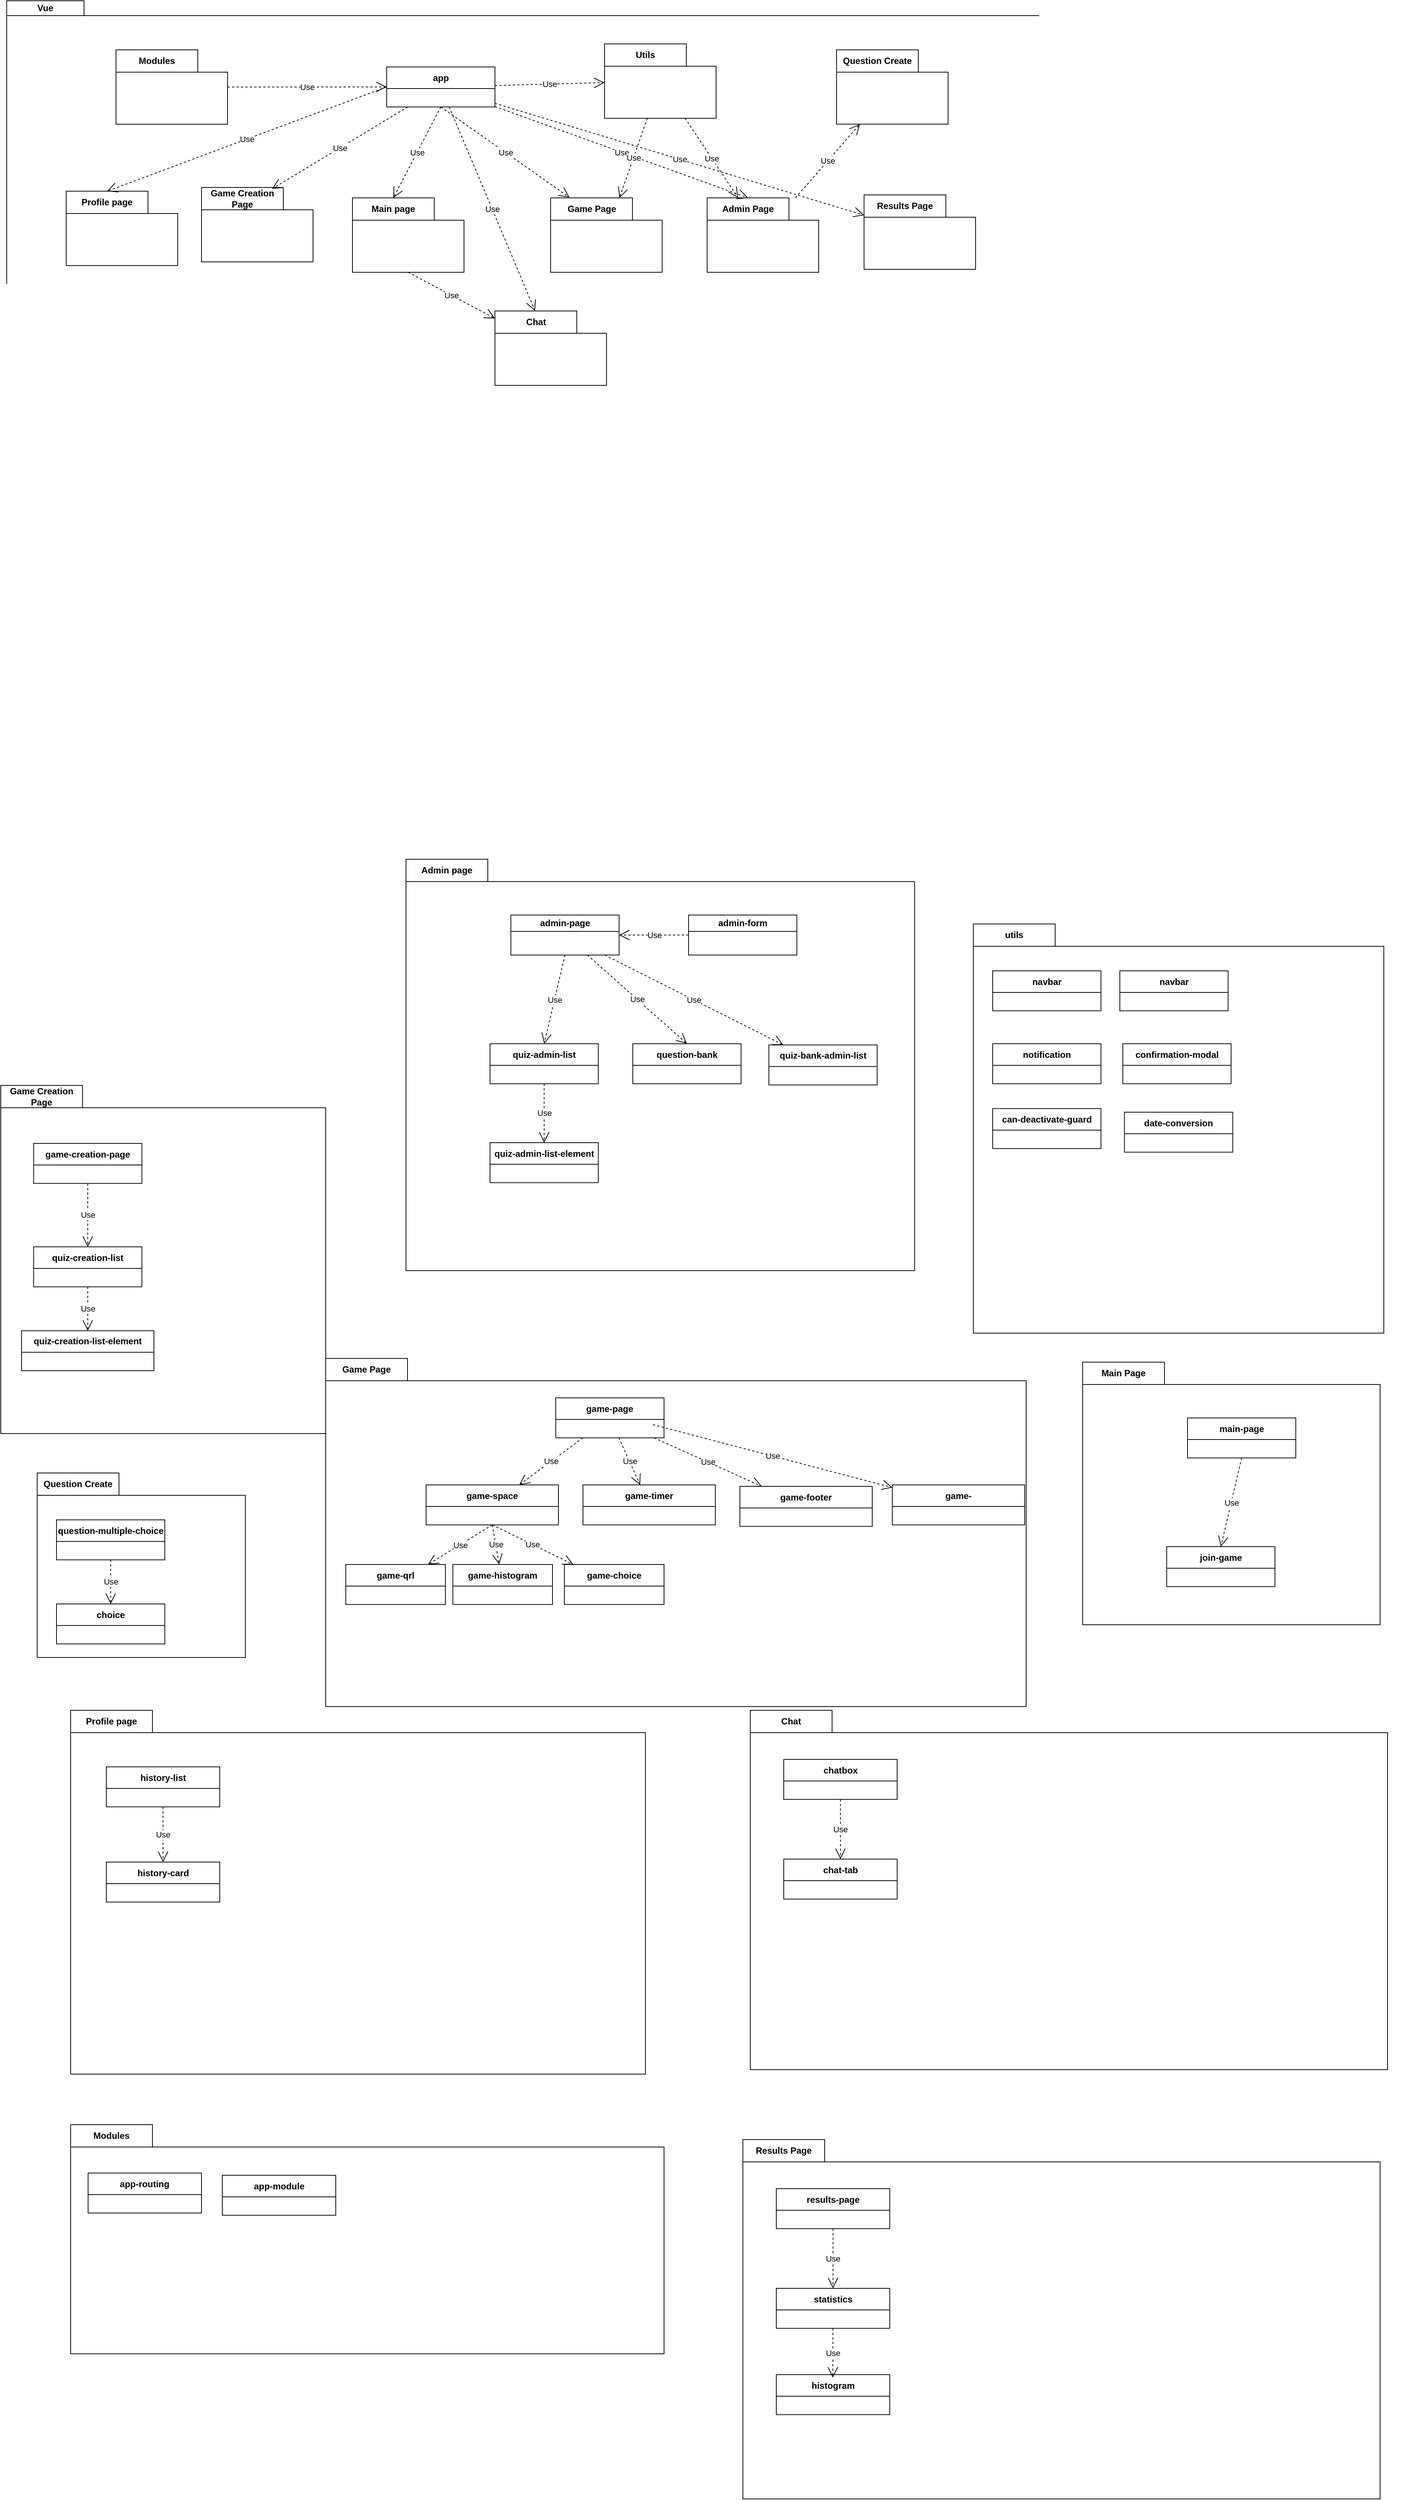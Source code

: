 <mxfile version="26.0.7">
  <diagram name="Page-1" id="VTYZQ3nmU_APvNgn6u0N">
    <mxGraphModel dx="2908" dy="1115" grid="0" gridSize="10" guides="1" tooltips="1" connect="1" arrows="1" fold="1" page="1" pageScale="1" pageWidth="5000" pageHeight="5000" math="0" shadow="0">
      <root>
        <mxCell id="0" />
        <mxCell id="1" parent="0" />
        <mxCell id="GFmlvdIAoADpp2P9gEfs-1" value="Vue" style="shape=folder;fontStyle=1;tabWidth=104;tabHeight=20;tabPosition=left;html=1;boundedLbl=1;labelInHeader=1;container=1;collapsible=0;whiteSpace=wrap;strokeColor=default;recursiveResize=0;" parent="1" vertex="1">
          <mxGeometry x="13" y="62" width="1580" height="770" as="geometry" />
        </mxCell>
        <mxCell id="GFmlvdIAoADpp2P9gEfs-47" value="Main page" style="shape=folder;fontStyle=1;tabWidth=110;tabHeight=30;tabPosition=left;html=1;boundedLbl=1;labelInHeader=1;container=1;collapsible=0;whiteSpace=wrap;" parent="GFmlvdIAoADpp2P9gEfs-1" vertex="1">
          <mxGeometry x="465" y="265" width="150" height="100" as="geometry" />
        </mxCell>
        <mxCell id="GFmlvdIAoADpp2P9gEfs-48" value="" style="html=1;strokeColor=none;resizeWidth=1;resizeHeight=1;fillColor=none;part=1;connectable=0;allowArrows=0;deletable=0;whiteSpace=wrap;" parent="GFmlvdIAoADpp2P9gEfs-47" vertex="1">
          <mxGeometry width="150" height="70" relative="1" as="geometry">
            <mxPoint y="30" as="offset" />
          </mxGeometry>
        </mxCell>
        <mxCell id="GFmlvdIAoADpp2P9gEfs-49" value="Admin Page" style="shape=folder;fontStyle=1;tabWidth=110;tabHeight=30;tabPosition=left;html=1;boundedLbl=1;labelInHeader=1;container=1;collapsible=0;whiteSpace=wrap;" parent="GFmlvdIAoADpp2P9gEfs-1" vertex="1">
          <mxGeometry x="942" y="265" width="150" height="100" as="geometry" />
        </mxCell>
        <mxCell id="GFmlvdIAoADpp2P9gEfs-50" value="" style="html=1;strokeColor=none;resizeWidth=1;resizeHeight=1;fillColor=none;part=1;connectable=0;allowArrows=0;deletable=0;whiteSpace=wrap;" parent="GFmlvdIAoADpp2P9gEfs-49" vertex="1">
          <mxGeometry width="150" height="70" relative="1" as="geometry">
            <mxPoint y="30" as="offset" />
          </mxGeometry>
        </mxCell>
        <mxCell id="GFmlvdIAoADpp2P9gEfs-56" value="app" style="swimlane;fontStyle=1;align=center;verticalAlign=middle;childLayout=stackLayout;horizontal=1;startSize=29;horizontalStack=0;resizeParent=1;resizeParentMax=0;resizeLast=0;collapsible=0;marginBottom=0;html=1;whiteSpace=wrap;" parent="GFmlvdIAoADpp2P9gEfs-1" vertex="1">
          <mxGeometry x="511" y="89" width="145.62" height="53.74" as="geometry" />
        </mxCell>
        <mxCell id="GFmlvdIAoADpp2P9gEfs-66" value="Use" style="endArrow=open;endSize=12;dashed=1;html=1;rounded=0;exitX=0.5;exitY=1;exitDx=0;exitDy=0;entryX=0;entryY=0;entryDx=55;entryDy=0;entryPerimeter=0;" parent="GFmlvdIAoADpp2P9gEfs-1" source="GFmlvdIAoADpp2P9gEfs-56" target="GFmlvdIAoADpp2P9gEfs-47" edge="1">
          <mxGeometry width="160" relative="1" as="geometry">
            <mxPoint x="361" y="341" as="sourcePoint" />
            <mxPoint x="521" y="341" as="targetPoint" />
          </mxGeometry>
        </mxCell>
        <mxCell id="GFmlvdIAoADpp2P9gEfs-68" value="Use" style="endArrow=open;endSize=12;dashed=1;html=1;rounded=0;entryX=0;entryY=0;entryDx=55;entryDy=0;entryPerimeter=0;" parent="GFmlvdIAoADpp2P9gEfs-1" source="GFmlvdIAoADpp2P9gEfs-56" target="GFmlvdIAoADpp2P9gEfs-49" edge="1">
          <mxGeometry width="160" relative="1" as="geometry">
            <mxPoint x="585" y="144" as="sourcePoint" />
            <mxPoint x="825" y="275" as="targetPoint" />
          </mxGeometry>
        </mxCell>
        <mxCell id="GFmlvdIAoADpp2P9gEfs-82" value="Utils" style="shape=folder;fontStyle=1;tabWidth=110;tabHeight=30;tabPosition=left;html=1;boundedLbl=1;labelInHeader=1;container=1;collapsible=0;whiteSpace=wrap;" parent="GFmlvdIAoADpp2P9gEfs-1" vertex="1">
          <mxGeometry x="804" y="58" width="150" height="100" as="geometry" />
        </mxCell>
        <mxCell id="GFmlvdIAoADpp2P9gEfs-83" value="" style="html=1;strokeColor=none;resizeWidth=1;resizeHeight=1;fillColor=none;part=1;connectable=0;allowArrows=0;deletable=0;whiteSpace=wrap;" parent="GFmlvdIAoADpp2P9gEfs-82" vertex="1">
          <mxGeometry width="150" height="70" relative="1" as="geometry">
            <mxPoint y="30" as="offset" />
          </mxGeometry>
        </mxCell>
        <mxCell id="GFmlvdIAoADpp2P9gEfs-87" value="Use" style="endArrow=open;endSize=12;dashed=1;html=1;rounded=0;" parent="GFmlvdIAoADpp2P9gEfs-1" source="GFmlvdIAoADpp2P9gEfs-56" target="GFmlvdIAoADpp2P9gEfs-82" edge="1">
          <mxGeometry width="160" relative="1" as="geometry">
            <mxPoint x="825" y="141" as="sourcePoint" />
            <mxPoint x="1165" y="264" as="targetPoint" />
          </mxGeometry>
        </mxCell>
        <mxCell id="GFmlvdIAoADpp2P9gEfs-88" value="Use" style="endArrow=open;endSize=12;dashed=1;html=1;rounded=0;" parent="GFmlvdIAoADpp2P9gEfs-1" source="GFmlvdIAoADpp2P9gEfs-82" target="GFmlvdIAoADpp2P9gEfs-49" edge="1">
          <mxGeometry width="160" relative="1" as="geometry">
            <mxPoint x="1160" y="207" as="sourcePoint" />
            <mxPoint x="1395" y="213" as="targetPoint" />
          </mxGeometry>
        </mxCell>
        <mxCell id="GFmlvdIAoADpp2P9gEfs-90" value="Question Create" style="shape=folder;fontStyle=1;tabWidth=110;tabHeight=30;tabPosition=left;html=1;boundedLbl=1;labelInHeader=1;container=1;collapsible=0;whiteSpace=wrap;" parent="GFmlvdIAoADpp2P9gEfs-1" vertex="1">
          <mxGeometry x="1116" y="66" width="150" height="99.87" as="geometry" />
        </mxCell>
        <mxCell id="GFmlvdIAoADpp2P9gEfs-91" value="" style="html=1;strokeColor=none;resizeWidth=1;resizeHeight=1;fillColor=none;part=1;connectable=0;allowArrows=0;deletable=0;whiteSpace=wrap;" parent="GFmlvdIAoADpp2P9gEfs-90" vertex="1">
          <mxGeometry width="150" height="69.909" relative="1" as="geometry">
            <mxPoint y="30" as="offset" />
          </mxGeometry>
        </mxCell>
        <mxCell id="GFmlvdIAoADpp2P9gEfs-92" value="Use" style="endArrow=open;endSize=12;dashed=1;html=1;rounded=0;" parent="GFmlvdIAoADpp2P9gEfs-1" source="GFmlvdIAoADpp2P9gEfs-49" target="GFmlvdIAoADpp2P9gEfs-90" edge="1">
          <mxGeometry width="160" relative="1" as="geometry">
            <mxPoint x="922" y="168" as="sourcePoint" />
            <mxPoint x="994" y="275" as="targetPoint" />
          </mxGeometry>
        </mxCell>
        <mxCell id="GFmlvdIAoADpp2P9gEfs-101" value="Game Creation Page" style="shape=folder;fontStyle=1;tabWidth=110;tabHeight=30;tabPosition=left;html=1;boundedLbl=1;labelInHeader=1;container=1;collapsible=0;whiteSpace=wrap;" parent="GFmlvdIAoADpp2P9gEfs-1" vertex="1">
          <mxGeometry x="262" y="251" width="150" height="100" as="geometry" />
        </mxCell>
        <mxCell id="GFmlvdIAoADpp2P9gEfs-102" value="" style="html=1;strokeColor=none;resizeWidth=1;resizeHeight=1;fillColor=none;part=1;connectable=0;allowArrows=0;deletable=0;whiteSpace=wrap;" parent="GFmlvdIAoADpp2P9gEfs-101" vertex="1">
          <mxGeometry width="150" height="70" relative="1" as="geometry">
            <mxPoint y="30" as="offset" />
          </mxGeometry>
        </mxCell>
        <mxCell id="GFmlvdIAoADpp2P9gEfs-103" value="Use" style="endArrow=open;endSize=12;dashed=1;html=1;rounded=0;entryX=0.633;entryY=0.018;entryDx=0;entryDy=0;entryPerimeter=0;" parent="GFmlvdIAoADpp2P9gEfs-1" source="GFmlvdIAoADpp2P9gEfs-56" target="GFmlvdIAoADpp2P9gEfs-101" edge="1">
          <mxGeometry width="160" relative="1" as="geometry">
            <mxPoint x="594" y="153" as="sourcePoint" />
            <mxPoint x="774" y="278" as="targetPoint" />
          </mxGeometry>
        </mxCell>
        <mxCell id="GFmlvdIAoADpp2P9gEfs-109" value="Game Page" style="shape=folder;fontStyle=1;tabWidth=110;tabHeight=30;tabPosition=left;html=1;boundedLbl=1;labelInHeader=1;container=1;collapsible=0;whiteSpace=wrap;" parent="GFmlvdIAoADpp2P9gEfs-1" vertex="1">
          <mxGeometry x="731.5" y="265" width="150" height="100" as="geometry" />
        </mxCell>
        <mxCell id="GFmlvdIAoADpp2P9gEfs-110" value="" style="html=1;strokeColor=none;resizeWidth=1;resizeHeight=1;fillColor=none;part=1;connectable=0;allowArrows=0;deletable=0;whiteSpace=wrap;" parent="GFmlvdIAoADpp2P9gEfs-109" vertex="1">
          <mxGeometry width="150" height="70" relative="1" as="geometry">
            <mxPoint y="30" as="offset" />
          </mxGeometry>
        </mxCell>
        <mxCell id="GFmlvdIAoADpp2P9gEfs-112" value="Use" style="endArrow=open;endSize=12;dashed=1;html=1;rounded=0;" parent="GFmlvdIAoADpp2P9gEfs-1" source="GFmlvdIAoADpp2P9gEfs-82" target="GFmlvdIAoADpp2P9gEfs-109" edge="1">
          <mxGeometry width="160" relative="1" as="geometry">
            <mxPoint x="610" y="148" as="sourcePoint" />
            <mxPoint x="767" y="274" as="targetPoint" />
          </mxGeometry>
        </mxCell>
        <mxCell id="GFmlvdIAoADpp2P9gEfs-111" value="Use" style="endArrow=open;endSize=12;dashed=1;html=1;rounded=0;entryX=0.169;entryY=-0.006;entryDx=0;entryDy=0;entryPerimeter=0;exitX=0.5;exitY=1;exitDx=0;exitDy=0;" parent="GFmlvdIAoADpp2P9gEfs-1" source="GFmlvdIAoADpp2P9gEfs-56" target="GFmlvdIAoADpp2P9gEfs-109" edge="1">
          <mxGeometry width="160" relative="1" as="geometry">
            <mxPoint x="421" y="-195" as="sourcePoint" />
            <mxPoint x="828" y="-58" as="targetPoint" />
          </mxGeometry>
        </mxCell>
        <mxCell id="8kQ3t3BOulMbd9fAXTqf-4" value="Profile page" style="shape=folder;fontStyle=1;tabWidth=110;tabHeight=30;tabPosition=left;html=1;boundedLbl=1;labelInHeader=1;container=1;collapsible=0;whiteSpace=wrap;" vertex="1" parent="GFmlvdIAoADpp2P9gEfs-1">
          <mxGeometry x="80" y="256" width="150" height="100" as="geometry" />
        </mxCell>
        <mxCell id="8kQ3t3BOulMbd9fAXTqf-5" value="" style="html=1;strokeColor=none;resizeWidth=1;resizeHeight=1;fillColor=none;part=1;connectable=0;allowArrows=0;deletable=0;whiteSpace=wrap;" vertex="1" parent="8kQ3t3BOulMbd9fAXTqf-4">
          <mxGeometry width="150" height="70" relative="1" as="geometry">
            <mxPoint y="30" as="offset" />
          </mxGeometry>
        </mxCell>
        <mxCell id="8kQ3t3BOulMbd9fAXTqf-8" value="Use" style="endArrow=open;endSize=12;dashed=1;html=1;rounded=0;exitX=0;exitY=0.5;exitDx=0;exitDy=0;entryX=0;entryY=0;entryDx=55;entryDy=0;entryPerimeter=0;" edge="1" parent="GFmlvdIAoADpp2P9gEfs-1" source="GFmlvdIAoADpp2P9gEfs-56" target="8kQ3t3BOulMbd9fAXTqf-4">
          <mxGeometry width="160" relative="1" as="geometry">
            <mxPoint x="231" y="272" as="sourcePoint" />
            <mxPoint x="391" y="272" as="targetPoint" />
          </mxGeometry>
        </mxCell>
        <mxCell id="8kQ3t3BOulMbd9fAXTqf-20" value="Chat" style="shape=folder;fontStyle=1;tabWidth=110;tabHeight=30;tabPosition=left;html=1;boundedLbl=1;labelInHeader=1;container=1;collapsible=0;whiteSpace=wrap;" vertex="1" parent="GFmlvdIAoADpp2P9gEfs-1">
          <mxGeometry x="656.62" y="417" width="150" height="100" as="geometry" />
        </mxCell>
        <mxCell id="8kQ3t3BOulMbd9fAXTqf-21" value="" style="html=1;strokeColor=none;resizeWidth=1;resizeHeight=1;fillColor=none;part=1;connectable=0;allowArrows=0;deletable=0;whiteSpace=wrap;" vertex="1" parent="8kQ3t3BOulMbd9fAXTqf-20">
          <mxGeometry width="150" height="70" relative="1" as="geometry">
            <mxPoint y="30" as="offset" />
          </mxGeometry>
        </mxCell>
        <mxCell id="8kQ3t3BOulMbd9fAXTqf-22" value="Use" style="endArrow=open;endSize=12;dashed=1;html=1;rounded=0;" edge="1" parent="GFmlvdIAoADpp2P9gEfs-1" source="GFmlvdIAoADpp2P9gEfs-56" target="8kQ3t3BOulMbd9fAXTqf-20">
          <mxGeometry width="160" relative="1" as="geometry">
            <mxPoint x="461" y="250" as="sourcePoint" />
            <mxPoint x="621" y="250" as="targetPoint" />
          </mxGeometry>
        </mxCell>
        <mxCell id="8kQ3t3BOulMbd9fAXTqf-23" value="Use" style="endArrow=open;endSize=12;dashed=1;html=1;rounded=0;exitX=0.5;exitY=1;exitDx=0;exitDy=0;exitPerimeter=0;" edge="1" parent="GFmlvdIAoADpp2P9gEfs-1" source="GFmlvdIAoADpp2P9gEfs-47" target="8kQ3t3BOulMbd9fAXTqf-20">
          <mxGeometry width="160" relative="1" as="geometry">
            <mxPoint x="461" y="250" as="sourcePoint" />
            <mxPoint x="621" y="250" as="targetPoint" />
          </mxGeometry>
        </mxCell>
        <mxCell id="8kQ3t3BOulMbd9fAXTqf-38" value="Modules" style="shape=folder;fontStyle=1;tabWidth=110;tabHeight=30;tabPosition=left;html=1;boundedLbl=1;labelInHeader=1;container=1;collapsible=0;whiteSpace=wrap;" vertex="1" parent="GFmlvdIAoADpp2P9gEfs-1">
          <mxGeometry x="147" y="66" width="150" height="100" as="geometry" />
        </mxCell>
        <mxCell id="8kQ3t3BOulMbd9fAXTqf-39" value="" style="html=1;strokeColor=none;resizeWidth=1;resizeHeight=1;fillColor=none;part=1;connectable=0;allowArrows=0;deletable=0;whiteSpace=wrap;" vertex="1" parent="8kQ3t3BOulMbd9fAXTqf-38">
          <mxGeometry width="150" height="70" relative="1" as="geometry">
            <mxPoint y="30" as="offset" />
          </mxGeometry>
        </mxCell>
        <mxCell id="8kQ3t3BOulMbd9fAXTqf-40" value="Use" style="endArrow=open;endSize=12;dashed=1;html=1;rounded=0;" edge="1" parent="GFmlvdIAoADpp2P9gEfs-1" source="8kQ3t3BOulMbd9fAXTqf-38" target="GFmlvdIAoADpp2P9gEfs-56">
          <mxGeometry width="160" relative="1" as="geometry">
            <mxPoint x="521" y="126" as="sourcePoint" />
            <mxPoint x="145" y="266" as="targetPoint" />
          </mxGeometry>
        </mxCell>
        <mxCell id="8kQ3t3BOulMbd9fAXTqf-51" value="Results Page" style="shape=folder;fontStyle=1;tabWidth=110;tabHeight=30;tabPosition=left;html=1;boundedLbl=1;labelInHeader=1;container=1;collapsible=0;whiteSpace=wrap;" vertex="1" parent="GFmlvdIAoADpp2P9gEfs-1">
          <mxGeometry x="1153" y="261" width="150" height="100" as="geometry" />
        </mxCell>
        <mxCell id="8kQ3t3BOulMbd9fAXTqf-52" value="" style="html=1;strokeColor=none;resizeWidth=1;resizeHeight=1;fillColor=none;part=1;connectable=0;allowArrows=0;deletable=0;whiteSpace=wrap;" vertex="1" parent="8kQ3t3BOulMbd9fAXTqf-51">
          <mxGeometry width="150" height="70" relative="1" as="geometry">
            <mxPoint y="30" as="offset" />
          </mxGeometry>
        </mxCell>
        <mxCell id="8kQ3t3BOulMbd9fAXTqf-53" value="Use" style="endArrow=open;endSize=12;dashed=1;html=1;rounded=0;" edge="1" parent="GFmlvdIAoADpp2P9gEfs-1" source="GFmlvdIAoADpp2P9gEfs-56" target="8kQ3t3BOulMbd9fAXTqf-51">
          <mxGeometry width="160" relative="1" as="geometry">
            <mxPoint x="667" y="152" as="sourcePoint" />
            <mxPoint x="1007" y="275" as="targetPoint" />
          </mxGeometry>
        </mxCell>
        <mxCell id="GFmlvdIAoADpp2P9gEfs-51" value="Main Page" style="shape=folder;fontStyle=1;tabWidth=110;tabHeight=30;tabPosition=left;html=1;boundedLbl=1;labelInHeader=1;container=1;collapsible=0;whiteSpace=wrap;recursiveResize=0;" parent="1" vertex="1">
          <mxGeometry x="1460" y="1892" width="400" height="353" as="geometry" />
        </mxCell>
        <mxCell id="GFmlvdIAoADpp2P9gEfs-52" value="" style="html=1;strokeColor=none;resizeWidth=1;resizeHeight=1;fillColor=none;part=1;connectable=0;allowArrows=0;deletable=0;whiteSpace=wrap;" parent="GFmlvdIAoADpp2P9gEfs-51" vertex="1">
          <mxGeometry width="454" height="318" relative="1" as="geometry">
            <mxPoint y="30" as="offset" />
          </mxGeometry>
        </mxCell>
        <mxCell id="GFmlvdIAoADpp2P9gEfs-29" value="main-page" style="swimlane;fontStyle=1;align=center;verticalAlign=middle;childLayout=stackLayout;horizontal=1;startSize=29;horizontalStack=0;resizeParent=1;resizeParentMax=0;resizeLast=0;collapsible=0;marginBottom=0;html=1;whiteSpace=wrap;" parent="GFmlvdIAoADpp2P9gEfs-51" vertex="1">
          <mxGeometry x="141" y="75" width="145.62" height="53.74" as="geometry" />
        </mxCell>
        <mxCell id="GFmlvdIAoADpp2P9gEfs-54" value="join-game" style="swimlane;fontStyle=1;align=center;verticalAlign=middle;childLayout=stackLayout;horizontal=1;startSize=29;horizontalStack=0;resizeParent=1;resizeParentMax=0;resizeLast=0;collapsible=0;marginBottom=0;html=1;whiteSpace=wrap;" parent="GFmlvdIAoADpp2P9gEfs-51" vertex="1">
          <mxGeometry x="113" y="248" width="145.62" height="53.74" as="geometry" />
        </mxCell>
        <mxCell id="GFmlvdIAoADpp2P9gEfs-55" value="Use" style="endArrow=open;endSize=12;dashed=1;html=1;rounded=0;exitX=0.5;exitY=1;exitDx=0;exitDy=0;entryX=0.5;entryY=0;entryDx=0;entryDy=0;" parent="GFmlvdIAoADpp2P9gEfs-51" source="GFmlvdIAoADpp2P9gEfs-29" target="GFmlvdIAoADpp2P9gEfs-54" edge="1">
          <mxGeometry width="160" relative="1" as="geometry">
            <mxPoint x="80" y="234" as="sourcePoint" />
            <mxPoint x="240" y="234" as="targetPoint" />
          </mxGeometry>
        </mxCell>
        <mxCell id="GFmlvdIAoADpp2P9gEfs-69" value="Admin page" style="shape=folder;fontStyle=1;tabWidth=110;tabHeight=30;tabPosition=left;html=1;boundedLbl=1;labelInHeader=1;container=1;collapsible=0;whiteSpace=wrap;recursiveResize=0;" parent="1" vertex="1">
          <mxGeometry x="550" y="1216" width="684" height="553" as="geometry" />
        </mxCell>
        <mxCell id="GFmlvdIAoADpp2P9gEfs-70" value="" style="html=1;strokeColor=none;resizeWidth=1;resizeHeight=1;fillColor=none;part=1;connectable=0;allowArrows=0;deletable=0;whiteSpace=wrap;" parent="GFmlvdIAoADpp2P9gEfs-69" vertex="1">
          <mxGeometry width="454" height="318" relative="1" as="geometry">
            <mxPoint y="30" as="offset" />
          </mxGeometry>
        </mxCell>
        <mxCell id="GFmlvdIAoADpp2P9gEfs-71" value="admin-page" style="swimlane;fontStyle=1;align=center;verticalAlign=middle;childLayout=stackLayout;horizontal=1;startSize=22;horizontalStack=0;resizeParent=1;resizeParentMax=0;resizeLast=0;collapsible=0;marginBottom=0;html=1;whiteSpace=wrap;" parent="GFmlvdIAoADpp2P9gEfs-69" vertex="1">
          <mxGeometry x="141" y="75" width="145.62" height="53.74" as="geometry" />
        </mxCell>
        <mxCell id="GFmlvdIAoADpp2P9gEfs-72" value="quiz-admin-list" style="swimlane;fontStyle=1;align=center;verticalAlign=middle;childLayout=stackLayout;horizontal=1;startSize=29;horizontalStack=0;resizeParent=1;resizeParentMax=0;resizeLast=0;collapsible=0;marginBottom=0;html=1;whiteSpace=wrap;" parent="GFmlvdIAoADpp2P9gEfs-69" vertex="1">
          <mxGeometry x="113" y="248" width="145.62" height="53.74" as="geometry" />
        </mxCell>
        <mxCell id="GFmlvdIAoADpp2P9gEfs-73" value="Use" style="endArrow=open;endSize=12;dashed=1;html=1;rounded=0;exitX=0.5;exitY=1;exitDx=0;exitDy=0;entryX=0.5;entryY=0;entryDx=0;entryDy=0;" parent="GFmlvdIAoADpp2P9gEfs-69" source="GFmlvdIAoADpp2P9gEfs-71" target="GFmlvdIAoADpp2P9gEfs-72" edge="1">
          <mxGeometry width="160" relative="1" as="geometry">
            <mxPoint x="80" y="234" as="sourcePoint" />
            <mxPoint x="240" y="234" as="targetPoint" />
          </mxGeometry>
        </mxCell>
        <mxCell id="GFmlvdIAoADpp2P9gEfs-75" value="question-bank" style="swimlane;fontStyle=1;align=center;verticalAlign=middle;childLayout=stackLayout;horizontal=1;startSize=29;horizontalStack=0;resizeParent=1;resizeParentMax=0;resizeLast=0;collapsible=0;marginBottom=0;html=1;whiteSpace=wrap;" parent="GFmlvdIAoADpp2P9gEfs-69" vertex="1">
          <mxGeometry x="305" y="248" width="145.62" height="53.74" as="geometry" />
        </mxCell>
        <mxCell id="GFmlvdIAoADpp2P9gEfs-77" value="Use" style="endArrow=open;endSize=12;dashed=1;html=1;rounded=0;exitX=0.5;exitY=1;exitDx=0;exitDy=0;" parent="GFmlvdIAoADpp2P9gEfs-69" source="GFmlvdIAoADpp2P9gEfs-72" target="GFmlvdIAoADpp2P9gEfs-78" edge="1">
          <mxGeometry width="160" relative="1" as="geometry">
            <mxPoint x="251" y="208" as="sourcePoint" />
            <mxPoint x="189" y="383" as="targetPoint" />
          </mxGeometry>
        </mxCell>
        <mxCell id="GFmlvdIAoADpp2P9gEfs-78" value="quiz-admin-list-element" style="swimlane;fontStyle=1;align=center;verticalAlign=middle;childLayout=stackLayout;horizontal=1;startSize=29;horizontalStack=0;resizeParent=1;resizeParentMax=0;resizeLast=0;collapsible=0;marginBottom=0;html=1;whiteSpace=wrap;" parent="GFmlvdIAoADpp2P9gEfs-69" vertex="1">
          <mxGeometry x="113" y="381" width="145.62" height="53.74" as="geometry" />
        </mxCell>
        <mxCell id="GFmlvdIAoADpp2P9gEfs-76" value="Use" style="endArrow=open;endSize=12;dashed=1;html=1;rounded=0;entryX=0.5;entryY=0;entryDx=0;entryDy=0;" parent="GFmlvdIAoADpp2P9gEfs-69" source="GFmlvdIAoADpp2P9gEfs-71" target="GFmlvdIAoADpp2P9gEfs-75" edge="1">
          <mxGeometry width="160" relative="1" as="geometry">
            <mxPoint x="214" y="125" as="sourcePoint" />
            <mxPoint x="196" y="258" as="targetPoint" />
          </mxGeometry>
        </mxCell>
        <mxCell id="GFmlvdIAoADpp2P9gEfs-142" value="quiz-bank-admin-list" style="swimlane;fontStyle=1;align=center;verticalAlign=middle;childLayout=stackLayout;horizontal=1;startSize=29;horizontalStack=0;resizeParent=1;resizeParentMax=0;resizeLast=0;collapsible=0;marginBottom=0;html=1;whiteSpace=wrap;" parent="GFmlvdIAoADpp2P9gEfs-69" vertex="1">
          <mxGeometry x="488" y="249.63" width="145.62" height="53.74" as="geometry" />
        </mxCell>
        <mxCell id="GFmlvdIAoADpp2P9gEfs-143" value="Use" style="endArrow=open;endSize=12;dashed=1;html=1;rounded=0;" parent="GFmlvdIAoADpp2P9gEfs-69" source="GFmlvdIAoADpp2P9gEfs-71" target="GFmlvdIAoADpp2P9gEfs-142" edge="1">
          <mxGeometry width="160" relative="1" as="geometry">
            <mxPoint x="254" y="139" as="sourcePoint" />
            <mxPoint x="388" y="258" as="targetPoint" />
          </mxGeometry>
        </mxCell>
        <mxCell id="8kQ3t3BOulMbd9fAXTqf-1" value="admin-form" style="swimlane;fontStyle=1;align=center;verticalAlign=middle;childLayout=stackLayout;horizontal=1;startSize=22;horizontalStack=0;resizeParent=1;resizeParentMax=0;resizeLast=0;collapsible=0;marginBottom=0;html=1;whiteSpace=wrap;" vertex="1" parent="GFmlvdIAoADpp2P9gEfs-69">
          <mxGeometry x="380" y="75" width="145.62" height="53.74" as="geometry" />
        </mxCell>
        <mxCell id="8kQ3t3BOulMbd9fAXTqf-2" value="Use" style="endArrow=open;endSize=12;dashed=1;html=1;rounded=0;exitX=0;exitY=0.5;exitDx=0;exitDy=0;entryX=1;entryY=0.5;entryDx=0;entryDy=0;" edge="1" parent="GFmlvdIAoADpp2P9gEfs-69" source="8kQ3t3BOulMbd9fAXTqf-1" target="GFmlvdIAoADpp2P9gEfs-71">
          <mxGeometry width="160" relative="1" as="geometry">
            <mxPoint x="277" y="139" as="sourcePoint" />
            <mxPoint x="517" y="260" as="targetPoint" />
          </mxGeometry>
        </mxCell>
        <mxCell id="GFmlvdIAoADpp2P9gEfs-84" value="utils" style="shape=folder;fontStyle=1;tabWidth=110;tabHeight=30;tabPosition=left;html=1;boundedLbl=1;labelInHeader=1;container=1;collapsible=0;whiteSpace=wrap;recursiveResize=0;" parent="1" vertex="1">
          <mxGeometry x="1313" y="1303" width="552" height="550" as="geometry" />
        </mxCell>
        <mxCell id="GFmlvdIAoADpp2P9gEfs-85" value="" style="html=1;strokeColor=none;resizeWidth=1;resizeHeight=1;fillColor=none;part=1;connectable=0;allowArrows=0;deletable=0;whiteSpace=wrap;" parent="GFmlvdIAoADpp2P9gEfs-84" vertex="1">
          <mxGeometry width="552" height="395.5" relative="1" as="geometry">
            <mxPoint y="30" as="offset" />
          </mxGeometry>
        </mxCell>
        <mxCell id="GFmlvdIAoADpp2P9gEfs-58" value="navbar" style="swimlane;fontStyle=1;align=center;verticalAlign=middle;childLayout=stackLayout;horizontal=1;startSize=29;horizontalStack=0;resizeParent=1;resizeParentMax=0;resizeLast=0;collapsible=0;marginBottom=0;html=1;whiteSpace=wrap;" parent="GFmlvdIAoADpp2P9gEfs-84" vertex="1">
          <mxGeometry x="26" y="63" width="145.62" height="53.74" as="geometry" />
        </mxCell>
        <mxCell id="GFmlvdIAoADpp2P9gEfs-57" value="notification" style="swimlane;fontStyle=1;align=center;verticalAlign=middle;childLayout=stackLayout;horizontal=1;startSize=29;horizontalStack=0;resizeParent=1;resizeParentMax=0;resizeLast=0;collapsible=0;marginBottom=0;html=1;whiteSpace=wrap;" parent="GFmlvdIAoADpp2P9gEfs-84" vertex="1">
          <mxGeometry x="26" y="161" width="145.62" height="53.74" as="geometry" />
        </mxCell>
        <mxCell id="GFmlvdIAoADpp2P9gEfs-86" value="navbar" style="swimlane;fontStyle=1;align=center;verticalAlign=middle;childLayout=stackLayout;horizontal=1;startSize=29;horizontalStack=0;resizeParent=1;resizeParentMax=0;resizeLast=0;collapsible=0;marginBottom=0;html=1;whiteSpace=wrap;" parent="GFmlvdIAoADpp2P9gEfs-84" vertex="1">
          <mxGeometry x="197" y="63" width="145.62" height="53.74" as="geometry" />
        </mxCell>
        <mxCell id="8kQ3t3BOulMbd9fAXTqf-3" value="confirmation-modal" style="swimlane;fontStyle=1;align=center;verticalAlign=middle;childLayout=stackLayout;horizontal=1;startSize=29;horizontalStack=0;resizeParent=1;resizeParentMax=0;resizeLast=0;collapsible=0;marginBottom=0;html=1;whiteSpace=wrap;" vertex="1" parent="GFmlvdIAoADpp2P9gEfs-84">
          <mxGeometry x="201" y="161" width="145.62" height="53.74" as="geometry" />
        </mxCell>
        <mxCell id="8kQ3t3BOulMbd9fAXTqf-34" value="can-deactivate-guard" style="swimlane;fontStyle=1;align=center;verticalAlign=middle;childLayout=stackLayout;horizontal=1;startSize=29;horizontalStack=0;resizeParent=1;resizeParentMax=0;resizeLast=0;collapsible=0;marginBottom=0;html=1;whiteSpace=wrap;" vertex="1" parent="GFmlvdIAoADpp2P9gEfs-84">
          <mxGeometry x="26" y="248.13" width="145.62" height="53.74" as="geometry" />
        </mxCell>
        <mxCell id="8kQ3t3BOulMbd9fAXTqf-36" value="date-conversion" style="swimlane;fontStyle=1;align=center;verticalAlign=middle;childLayout=stackLayout;horizontal=1;startSize=29;horizontalStack=0;resizeParent=1;resizeParentMax=0;resizeLast=0;collapsible=0;marginBottom=0;html=1;whiteSpace=wrap;" vertex="1" parent="GFmlvdIAoADpp2P9gEfs-84">
          <mxGeometry x="203.19" y="253" width="145.62" height="53.74" as="geometry" />
        </mxCell>
        <mxCell id="GFmlvdIAoADpp2P9gEfs-94" value="Question Create" style="shape=folder;fontStyle=1;tabWidth=110;tabHeight=30;tabPosition=left;html=1;boundedLbl=1;labelInHeader=1;container=1;collapsible=0;whiteSpace=wrap;recursiveResize=0;" parent="1" vertex="1">
          <mxGeometry x="54" y="2041" width="280" height="248" as="geometry" />
        </mxCell>
        <mxCell id="GFmlvdIAoADpp2P9gEfs-95" value="" style="html=1;strokeColor=none;resizeWidth=1;resizeHeight=1;fillColor=none;part=1;connectable=0;allowArrows=0;deletable=0;whiteSpace=wrap;" parent="GFmlvdIAoADpp2P9gEfs-94" vertex="1">
          <mxGeometry width="552" height="395.5" relative="1" as="geometry">
            <mxPoint y="30" as="offset" />
          </mxGeometry>
        </mxCell>
        <mxCell id="GFmlvdIAoADpp2P9gEfs-96" value="question-multiple-choice" style="swimlane;fontStyle=1;align=center;verticalAlign=middle;childLayout=stackLayout;horizontal=1;startSize=29;horizontalStack=0;resizeParent=1;resizeParentMax=0;resizeLast=0;collapsible=0;marginBottom=0;html=1;whiteSpace=wrap;" parent="GFmlvdIAoADpp2P9gEfs-94" vertex="1">
          <mxGeometry x="26" y="63" width="145.62" height="53.74" as="geometry" />
        </mxCell>
        <mxCell id="GFmlvdIAoADpp2P9gEfs-98" value="choice" style="swimlane;fontStyle=1;align=center;verticalAlign=middle;childLayout=stackLayout;horizontal=1;startSize=29;horizontalStack=0;resizeParent=1;resizeParentMax=0;resizeLast=0;collapsible=0;marginBottom=0;html=1;whiteSpace=wrap;" parent="GFmlvdIAoADpp2P9gEfs-94" vertex="1">
          <mxGeometry x="26" y="176" width="145.62" height="53.74" as="geometry" />
        </mxCell>
        <mxCell id="GFmlvdIAoADpp2P9gEfs-100" value="Use" style="endArrow=open;endSize=12;dashed=1;html=1;rounded=0;exitX=0.5;exitY=1;exitDx=0;exitDy=0;entryX=0.5;entryY=0;entryDx=0;entryDy=0;" parent="GFmlvdIAoADpp2P9gEfs-94" source="GFmlvdIAoADpp2P9gEfs-96" target="GFmlvdIAoADpp2P9gEfs-98" edge="1">
          <mxGeometry width="160" relative="1" as="geometry">
            <mxPoint x="31" y="104" as="sourcePoint" />
            <mxPoint x="191" y="104" as="targetPoint" />
          </mxGeometry>
        </mxCell>
        <mxCell id="GFmlvdIAoADpp2P9gEfs-104" value="Game Creation Page" style="shape=folder;fontStyle=1;tabWidth=110;tabHeight=30;tabPosition=left;html=1;boundedLbl=1;labelInHeader=1;container=1;collapsible=0;whiteSpace=wrap;" parent="1" vertex="1">
          <mxGeometry x="5" y="1520" width="437" height="468" as="geometry" />
        </mxCell>
        <mxCell id="GFmlvdIAoADpp2P9gEfs-105" value="" style="html=1;strokeColor=none;resizeWidth=1;resizeHeight=1;fillColor=none;part=1;connectable=0;allowArrows=0;deletable=0;whiteSpace=wrap;" parent="GFmlvdIAoADpp2P9gEfs-104" vertex="1">
          <mxGeometry width="437" height="327.6" relative="1" as="geometry">
            <mxPoint y="30" as="offset" />
          </mxGeometry>
        </mxCell>
        <mxCell id="GFmlvdIAoADpp2P9gEfs-106" value="quiz-creation-list" style="swimlane;fontStyle=1;align=center;verticalAlign=middle;childLayout=stackLayout;horizontal=1;startSize=29;horizontalStack=0;resizeParent=1;resizeParentMax=0;resizeLast=0;collapsible=0;marginBottom=0;html=1;whiteSpace=wrap;" parent="GFmlvdIAoADpp2P9gEfs-104" vertex="1">
          <mxGeometry x="44.19" y="217" width="145.62" height="53.74" as="geometry" />
        </mxCell>
        <mxCell id="GFmlvdIAoADpp2P9gEfs-107" value="quiz-creation-list-element" style="swimlane;fontStyle=1;align=center;verticalAlign=middle;childLayout=stackLayout;horizontal=1;startSize=29;horizontalStack=0;resizeParent=1;resizeParentMax=0;resizeLast=0;collapsible=0;marginBottom=0;html=1;whiteSpace=wrap;" parent="GFmlvdIAoADpp2P9gEfs-104" vertex="1">
          <mxGeometry x="28" y="329.74" width="178" height="53.74" as="geometry" />
        </mxCell>
        <mxCell id="GFmlvdIAoADpp2P9gEfs-108" value="Use" style="endArrow=open;endSize=12;dashed=1;html=1;rounded=0;" parent="GFmlvdIAoADpp2P9gEfs-104" source="GFmlvdIAoADpp2P9gEfs-106" target="GFmlvdIAoADpp2P9gEfs-107" edge="1">
          <mxGeometry width="160" relative="1" as="geometry">
            <mxPoint x="169" y="195" as="sourcePoint" />
            <mxPoint x="141" y="202" as="targetPoint" />
          </mxGeometry>
        </mxCell>
        <mxCell id="GFmlvdIAoADpp2P9gEfs-144" value="game-creation-page" style="swimlane;fontStyle=1;align=center;verticalAlign=middle;childLayout=stackLayout;horizontal=1;startSize=29;horizontalStack=0;resizeParent=1;resizeParentMax=0;resizeLast=0;collapsible=0;marginBottom=0;html=1;whiteSpace=wrap;" parent="GFmlvdIAoADpp2P9gEfs-104" vertex="1">
          <mxGeometry x="44.19" y="78" width="145.62" height="53.74" as="geometry" />
        </mxCell>
        <mxCell id="GFmlvdIAoADpp2P9gEfs-145" value="Use" style="endArrow=open;endSize=12;dashed=1;html=1;rounded=0;" parent="GFmlvdIAoADpp2P9gEfs-104" source="GFmlvdIAoADpp2P9gEfs-144" target="GFmlvdIAoADpp2P9gEfs-106" edge="1">
          <mxGeometry width="160" relative="1" as="geometry">
            <mxPoint x="127" y="281" as="sourcePoint" />
            <mxPoint x="127" y="340" as="targetPoint" />
          </mxGeometry>
        </mxCell>
        <mxCell id="GFmlvdIAoADpp2P9gEfs-113" value="Game Page" style="shape=folder;fontStyle=1;tabWidth=110;tabHeight=30;tabPosition=left;html=1;boundedLbl=1;labelInHeader=1;container=1;collapsible=0;whiteSpace=wrap;recursiveResize=0;" parent="1" vertex="1">
          <mxGeometry x="442" y="1887" width="942" height="468" as="geometry" />
        </mxCell>
        <mxCell id="GFmlvdIAoADpp2P9gEfs-114" value="" style="html=1;strokeColor=none;resizeWidth=1;resizeHeight=1;fillColor=none;part=1;connectable=0;allowArrows=0;deletable=0;whiteSpace=wrap;" parent="GFmlvdIAoADpp2P9gEfs-113" vertex="1">
          <mxGeometry width="437" height="327.6" relative="1" as="geometry">
            <mxPoint y="30" as="offset" />
          </mxGeometry>
        </mxCell>
        <mxCell id="GFmlvdIAoADpp2P9gEfs-115" value="game-page" style="swimlane;fontStyle=1;align=center;verticalAlign=middle;childLayout=stackLayout;horizontal=1;startSize=29;horizontalStack=0;resizeParent=1;resizeParentMax=0;resizeLast=0;collapsible=0;marginBottom=0;html=1;whiteSpace=wrap;" parent="GFmlvdIAoADpp2P9gEfs-113" vertex="1">
          <mxGeometry x="309.38" y="53.0" width="145.62" height="53.74" as="geometry" />
        </mxCell>
        <mxCell id="GFmlvdIAoADpp2P9gEfs-116" value="game-space" style="swimlane;fontStyle=1;align=center;verticalAlign=middle;childLayout=stackLayout;horizontal=1;startSize=29;horizontalStack=0;resizeParent=1;resizeParentMax=0;resizeLast=0;collapsible=0;marginBottom=0;html=1;whiteSpace=wrap;" parent="GFmlvdIAoADpp2P9gEfs-113" vertex="1">
          <mxGeometry x="135" y="170" width="178" height="53.74" as="geometry" />
        </mxCell>
        <mxCell id="GFmlvdIAoADpp2P9gEfs-117" value="Use" style="endArrow=open;endSize=12;dashed=1;html=1;rounded=0;" parent="GFmlvdIAoADpp2P9gEfs-113" source="GFmlvdIAoADpp2P9gEfs-115" target="GFmlvdIAoADpp2P9gEfs-116" edge="1">
          <mxGeometry width="160" relative="1" as="geometry">
            <mxPoint x="169" y="195" as="sourcePoint" />
            <mxPoint x="141" y="202" as="targetPoint" />
          </mxGeometry>
        </mxCell>
        <mxCell id="GFmlvdIAoADpp2P9gEfs-120" value="game-qrl" style="swimlane;fontStyle=1;align=center;verticalAlign=middle;childLayout=stackLayout;horizontal=1;startSize=29;horizontalStack=0;resizeParent=1;resizeParentMax=0;resizeLast=0;collapsible=0;marginBottom=0;html=1;whiteSpace=wrap;" parent="GFmlvdIAoADpp2P9gEfs-113" vertex="1">
          <mxGeometry x="27" y="277" width="134" height="53.74" as="geometry" />
        </mxCell>
        <mxCell id="GFmlvdIAoADpp2P9gEfs-121" value="Use" style="endArrow=open;endSize=12;dashed=1;html=1;rounded=0;exitX=0.5;exitY=1;exitDx=0;exitDy=0;" parent="GFmlvdIAoADpp2P9gEfs-113" source="GFmlvdIAoADpp2P9gEfs-116" target="GFmlvdIAoADpp2P9gEfs-120" edge="1">
          <mxGeometry width="160" relative="1" as="geometry">
            <mxPoint x="125" y="224" as="sourcePoint" />
            <mxPoint x="96" y="287" as="targetPoint" />
          </mxGeometry>
        </mxCell>
        <mxCell id="GFmlvdIAoADpp2P9gEfs-123" value="game-histogram" style="swimlane;fontStyle=1;align=center;verticalAlign=middle;childLayout=stackLayout;horizontal=1;startSize=29;horizontalStack=0;resizeParent=1;resizeParentMax=0;resizeLast=0;collapsible=0;marginBottom=0;html=1;whiteSpace=wrap;" parent="GFmlvdIAoADpp2P9gEfs-113" vertex="1">
          <mxGeometry x="171" y="277" width="134" height="53.74" as="geometry" />
        </mxCell>
        <mxCell id="GFmlvdIAoADpp2P9gEfs-124" value="game-choice" style="swimlane;fontStyle=1;align=center;verticalAlign=middle;childLayout=stackLayout;horizontal=1;startSize=29;horizontalStack=0;resizeParent=1;resizeParentMax=0;resizeLast=0;collapsible=0;marginBottom=0;html=1;whiteSpace=wrap;" parent="GFmlvdIAoADpp2P9gEfs-113" vertex="1">
          <mxGeometry x="321" y="277" width="134" height="53.74" as="geometry" />
        </mxCell>
        <mxCell id="GFmlvdIAoADpp2P9gEfs-125" value="Use" style="endArrow=open;endSize=12;dashed=1;html=1;rounded=0;exitX=0.5;exitY=1;exitDx=0;exitDy=0;" parent="GFmlvdIAoADpp2P9gEfs-113" source="GFmlvdIAoADpp2P9gEfs-116" target="GFmlvdIAoADpp2P9gEfs-123" edge="1">
          <mxGeometry width="160" relative="1" as="geometry">
            <mxPoint x="256" y="227" as="sourcePoint" />
            <mxPoint x="518" y="227" as="targetPoint" />
          </mxGeometry>
        </mxCell>
        <mxCell id="GFmlvdIAoADpp2P9gEfs-126" value="Use" style="endArrow=open;endSize=12;dashed=1;html=1;rounded=0;exitX=0.5;exitY=1;exitDx=0;exitDy=0;" parent="GFmlvdIAoADpp2P9gEfs-113" source="GFmlvdIAoADpp2P9gEfs-116" target="GFmlvdIAoADpp2P9gEfs-124" edge="1">
          <mxGeometry width="160" relative="1" as="geometry">
            <mxPoint x="211" y="205" as="sourcePoint" />
            <mxPoint x="518" y="227" as="targetPoint" />
          </mxGeometry>
        </mxCell>
        <mxCell id="GFmlvdIAoADpp2P9gEfs-138" value="game-timer" style="swimlane;fontStyle=1;align=center;verticalAlign=middle;childLayout=stackLayout;horizontal=1;startSize=29;horizontalStack=0;resizeParent=1;resizeParentMax=0;resizeLast=0;collapsible=0;marginBottom=0;html=1;whiteSpace=wrap;" parent="GFmlvdIAoADpp2P9gEfs-113" vertex="1">
          <mxGeometry x="346" y="170" width="178" height="53.74" as="geometry" />
        </mxCell>
        <mxCell id="GFmlvdIAoADpp2P9gEfs-139" value="Use" style="endArrow=open;endSize=12;dashed=1;html=1;rounded=0;" parent="GFmlvdIAoADpp2P9gEfs-113" source="GFmlvdIAoADpp2P9gEfs-115" target="GFmlvdIAoADpp2P9gEfs-138" edge="1">
          <mxGeometry width="160" relative="1" as="geometry">
            <mxPoint x="397" y="85" as="sourcePoint" />
            <mxPoint x="270" y="180" as="targetPoint" />
          </mxGeometry>
        </mxCell>
        <mxCell id="GFmlvdIAoADpp2P9gEfs-140" value="game-footer" style="swimlane;fontStyle=1;align=center;verticalAlign=middle;childLayout=stackLayout;horizontal=1;startSize=29;horizontalStack=0;resizeParent=1;resizeParentMax=0;resizeLast=0;collapsible=0;marginBottom=0;html=1;whiteSpace=wrap;" parent="GFmlvdIAoADpp2P9gEfs-113" vertex="1">
          <mxGeometry x="557" y="172" width="178" height="53.74" as="geometry" />
        </mxCell>
        <mxCell id="GFmlvdIAoADpp2P9gEfs-141" value="Use" style="endArrow=open;endSize=12;dashed=1;html=1;rounded=0;" parent="GFmlvdIAoADpp2P9gEfs-113" source="GFmlvdIAoADpp2P9gEfs-115" target="GFmlvdIAoADpp2P9gEfs-140" edge="1">
          <mxGeometry width="160" relative="1" as="geometry">
            <mxPoint x="404" y="117" as="sourcePoint" />
            <mxPoint x="433" y="180" as="targetPoint" />
          </mxGeometry>
        </mxCell>
        <mxCell id="8kQ3t3BOulMbd9fAXTqf-29" value="game-" style="swimlane;fontStyle=1;align=center;verticalAlign=middle;childLayout=stackLayout;horizontal=1;startSize=29;horizontalStack=0;resizeParent=1;resizeParentMax=0;resizeLast=0;collapsible=0;marginBottom=0;html=1;whiteSpace=wrap;" vertex="1" parent="GFmlvdIAoADpp2P9gEfs-113">
          <mxGeometry x="762" y="170" width="178" height="53.74" as="geometry" />
        </mxCell>
        <mxCell id="8kQ3t3BOulMbd9fAXTqf-30" value="Use" style="endArrow=open;endSize=12;dashed=1;html=1;rounded=0;" edge="1" parent="GFmlvdIAoADpp2P9gEfs-113" target="8kQ3t3BOulMbd9fAXTqf-29">
          <mxGeometry width="160" relative="1" as="geometry">
            <mxPoint x="440" y="89" as="sourcePoint" />
            <mxPoint x="638" y="178" as="targetPoint" />
          </mxGeometry>
        </mxCell>
        <mxCell id="8kQ3t3BOulMbd9fAXTqf-10" value="Profile page" style="shape=folder;fontStyle=1;tabWidth=110;tabHeight=30;tabPosition=left;html=1;boundedLbl=1;labelInHeader=1;container=1;collapsible=0;whiteSpace=wrap;" vertex="1" parent="1">
          <mxGeometry x="99" y="2360" width="773" height="489" as="geometry" />
        </mxCell>
        <mxCell id="8kQ3t3BOulMbd9fAXTqf-11" value="" style="html=1;strokeColor=none;resizeWidth=1;resizeHeight=1;fillColor=none;part=1;connectable=0;allowArrows=0;deletable=0;whiteSpace=wrap;" vertex="1" parent="8kQ3t3BOulMbd9fAXTqf-10">
          <mxGeometry width="773.0" height="342.3" relative="1" as="geometry">
            <mxPoint y="30" as="offset" />
          </mxGeometry>
        </mxCell>
        <mxCell id="8kQ3t3BOulMbd9fAXTqf-12" value="history-list" style="swimlane;fontStyle=1;align=center;verticalAlign=middle;childLayout=stackLayout;horizontal=1;startSize=29;horizontalStack=0;resizeParent=1;resizeParentMax=0;resizeLast=0;collapsible=0;marginBottom=0;html=1;whiteSpace=wrap;" vertex="1" parent="8kQ3t3BOulMbd9fAXTqf-10">
          <mxGeometry x="47.991" y="76" width="152.543" height="53.74" as="geometry" />
        </mxCell>
        <mxCell id="8kQ3t3BOulMbd9fAXTqf-13" value="history-card" style="swimlane;fontStyle=1;align=center;verticalAlign=middle;childLayout=stackLayout;horizontal=1;startSize=29;horizontalStack=0;resizeParent=1;resizeParentMax=0;resizeLast=0;collapsible=0;marginBottom=0;html=1;whiteSpace=wrap;" vertex="1" parent="8kQ3t3BOulMbd9fAXTqf-10">
          <mxGeometry x="47.991" y="204" width="152.543" height="53.74" as="geometry" />
        </mxCell>
        <mxCell id="8kQ3t3BOulMbd9fAXTqf-17" value="Use" style="endArrow=open;endSize=12;dashed=1;html=1;rounded=0;entryX=0.5;entryY=0;entryDx=0;entryDy=0;exitX=0.5;exitY=1;exitDx=0;exitDy=0;" edge="1" parent="8kQ3t3BOulMbd9fAXTqf-10" source="8kQ3t3BOulMbd9fAXTqf-12" target="8kQ3t3BOulMbd9fAXTqf-13">
          <mxGeometry width="160" relative="1" as="geometry">
            <mxPoint x="236.528" y="151" as="sourcePoint" />
            <mxPoint x="373.645" y="151" as="targetPoint" />
          </mxGeometry>
        </mxCell>
        <mxCell id="8kQ3t3BOulMbd9fAXTqf-24" value="Chat" style="shape=folder;fontStyle=1;tabWidth=110;tabHeight=30;tabPosition=left;html=1;boundedLbl=1;labelInHeader=1;container=1;collapsible=0;whiteSpace=wrap;" vertex="1" parent="1">
          <mxGeometry x="1013" y="2360" width="857" height="483" as="geometry" />
        </mxCell>
        <mxCell id="8kQ3t3BOulMbd9fAXTqf-25" value="" style="html=1;strokeColor=none;resizeWidth=1;resizeHeight=1;fillColor=none;part=1;connectable=0;allowArrows=0;deletable=0;whiteSpace=wrap;" vertex="1" parent="8kQ3t3BOulMbd9fAXTqf-24">
          <mxGeometry width="857.0" height="338.1" relative="1" as="geometry">
            <mxPoint y="30" as="offset" />
          </mxGeometry>
        </mxCell>
        <mxCell id="8kQ3t3BOulMbd9fAXTqf-26" value="chatbox" style="swimlane;fontStyle=1;align=center;verticalAlign=middle;childLayout=stackLayout;horizontal=1;startSize=29;horizontalStack=0;resizeParent=1;resizeParentMax=0;resizeLast=0;collapsible=0;marginBottom=0;html=1;whiteSpace=wrap;" vertex="1" parent="8kQ3t3BOulMbd9fAXTqf-24">
          <mxGeometry x="45.001" y="66" width="152.543" height="53.74" as="geometry" />
        </mxCell>
        <mxCell id="8kQ3t3BOulMbd9fAXTqf-27" value="chat-tab" style="swimlane;fontStyle=1;align=center;verticalAlign=middle;childLayout=stackLayout;horizontal=1;startSize=29;horizontalStack=0;resizeParent=1;resizeParentMax=0;resizeLast=0;collapsible=0;marginBottom=0;html=1;whiteSpace=wrap;" vertex="1" parent="8kQ3t3BOulMbd9fAXTqf-24">
          <mxGeometry x="45.001" y="200" width="152.543" height="53.74" as="geometry" />
        </mxCell>
        <mxCell id="8kQ3t3BOulMbd9fAXTqf-28" value="Use" style="endArrow=open;endSize=12;dashed=1;html=1;rounded=0;exitX=0.5;exitY=1;exitDx=0;exitDy=0;" edge="1" parent="8kQ3t3BOulMbd9fAXTqf-24" source="8kQ3t3BOulMbd9fAXTqf-26" target="8kQ3t3BOulMbd9fAXTqf-27">
          <mxGeometry width="160" relative="1" as="geometry">
            <mxPoint x="-34" y="220" as="sourcePoint" />
            <mxPoint x="126" y="220" as="targetPoint" />
          </mxGeometry>
        </mxCell>
        <mxCell id="8kQ3t3BOulMbd9fAXTqf-42" value="Modules" style="shape=folder;fontStyle=1;tabWidth=110;tabHeight=30;tabPosition=left;html=1;boundedLbl=1;labelInHeader=1;container=1;collapsible=0;whiteSpace=wrap;" vertex="1" parent="1">
          <mxGeometry x="99" y="2917" width="798" height="308" as="geometry" />
        </mxCell>
        <mxCell id="8kQ3t3BOulMbd9fAXTqf-43" value="" style="html=1;strokeColor=none;resizeWidth=1;resizeHeight=1;fillColor=none;part=1;connectable=0;allowArrows=0;deletable=0;whiteSpace=wrap;" vertex="1" parent="8kQ3t3BOulMbd9fAXTqf-42">
          <mxGeometry width="798" height="215.6" relative="1" as="geometry">
            <mxPoint y="30" as="offset" />
          </mxGeometry>
        </mxCell>
        <mxCell id="8kQ3t3BOulMbd9fAXTqf-44" value="app-routing" style="swimlane;fontStyle=1;align=center;verticalAlign=middle;childLayout=stackLayout;horizontal=1;startSize=29;horizontalStack=0;resizeParent=1;resizeParentMax=0;resizeLast=0;collapsible=0;marginBottom=0;html=1;whiteSpace=wrap;" vertex="1" parent="8kQ3t3BOulMbd9fAXTqf-42">
          <mxGeometry x="23.461" y="65" width="152.543" height="53.74" as="geometry" />
        </mxCell>
        <mxCell id="8kQ3t3BOulMbd9fAXTqf-45" value="app-module" style="swimlane;fontStyle=1;align=center;verticalAlign=middle;childLayout=stackLayout;horizontal=1;startSize=29;horizontalStack=0;resizeParent=1;resizeParentMax=0;resizeLast=0;collapsible=0;marginBottom=0;html=1;whiteSpace=wrap;" vertex="1" parent="8kQ3t3BOulMbd9fAXTqf-42">
          <mxGeometry x="204.001" y="68" width="152.543" height="53.74" as="geometry" />
        </mxCell>
        <mxCell id="8kQ3t3BOulMbd9fAXTqf-46" value="Results Page" style="shape=folder;fontStyle=1;tabWidth=110;tabHeight=30;tabPosition=left;html=1;boundedLbl=1;labelInHeader=1;container=1;collapsible=0;whiteSpace=wrap;" vertex="1" parent="1">
          <mxGeometry x="1003" y="2937" width="857" height="483" as="geometry" />
        </mxCell>
        <mxCell id="8kQ3t3BOulMbd9fAXTqf-47" value="" style="html=1;strokeColor=none;resizeWidth=1;resizeHeight=1;fillColor=none;part=1;connectable=0;allowArrows=0;deletable=0;whiteSpace=wrap;" vertex="1" parent="8kQ3t3BOulMbd9fAXTqf-46">
          <mxGeometry width="857.0" height="338.1" relative="1" as="geometry">
            <mxPoint y="30" as="offset" />
          </mxGeometry>
        </mxCell>
        <mxCell id="8kQ3t3BOulMbd9fAXTqf-48" value="results-page" style="swimlane;fontStyle=1;align=center;verticalAlign=middle;childLayout=stackLayout;horizontal=1;startSize=29;horizontalStack=0;resizeParent=1;resizeParentMax=0;resizeLast=0;collapsible=0;marginBottom=0;html=1;whiteSpace=wrap;" vertex="1" parent="8kQ3t3BOulMbd9fAXTqf-46">
          <mxGeometry x="45.001" y="66" width="152.543" height="53.74" as="geometry" />
        </mxCell>
        <mxCell id="8kQ3t3BOulMbd9fAXTqf-49" value="statistics" style="swimlane;fontStyle=1;align=center;verticalAlign=middle;childLayout=stackLayout;horizontal=1;startSize=29;horizontalStack=0;resizeParent=1;resizeParentMax=0;resizeLast=0;collapsible=0;marginBottom=0;html=1;whiteSpace=wrap;" vertex="1" parent="8kQ3t3BOulMbd9fAXTqf-46">
          <mxGeometry x="45.001" y="200" width="152.543" height="53.74" as="geometry" />
        </mxCell>
        <mxCell id="8kQ3t3BOulMbd9fAXTqf-50" value="Use" style="endArrow=open;endSize=12;dashed=1;html=1;rounded=0;exitX=0.5;exitY=1;exitDx=0;exitDy=0;" edge="1" parent="8kQ3t3BOulMbd9fAXTqf-46" source="8kQ3t3BOulMbd9fAXTqf-48" target="8kQ3t3BOulMbd9fAXTqf-49">
          <mxGeometry width="160" relative="1" as="geometry">
            <mxPoint x="-34" y="220" as="sourcePoint" />
            <mxPoint x="126" y="220" as="targetPoint" />
          </mxGeometry>
        </mxCell>
        <mxCell id="8kQ3t3BOulMbd9fAXTqf-54" value="histogram" style="swimlane;fontStyle=1;align=center;verticalAlign=middle;childLayout=stackLayout;horizontal=1;startSize=29;horizontalStack=0;resizeParent=1;resizeParentMax=0;resizeLast=0;collapsible=0;marginBottom=0;html=1;whiteSpace=wrap;" vertex="1" parent="8kQ3t3BOulMbd9fAXTqf-46">
          <mxGeometry x="45.001" y="316" width="152.543" height="53.74" as="geometry" />
        </mxCell>
        <mxCell id="8kQ3t3BOulMbd9fAXTqf-56" value="Use" style="endArrow=open;endSize=12;dashed=1;html=1;rounded=0;" edge="1" parent="8kQ3t3BOulMbd9fAXTqf-46" source="8kQ3t3BOulMbd9fAXTqf-49">
          <mxGeometry width="160" relative="1" as="geometry">
            <mxPoint x="131" y="130" as="sourcePoint" />
            <mxPoint x="121" y="320" as="targetPoint" />
          </mxGeometry>
        </mxCell>
      </root>
    </mxGraphModel>
  </diagram>
</mxfile>
